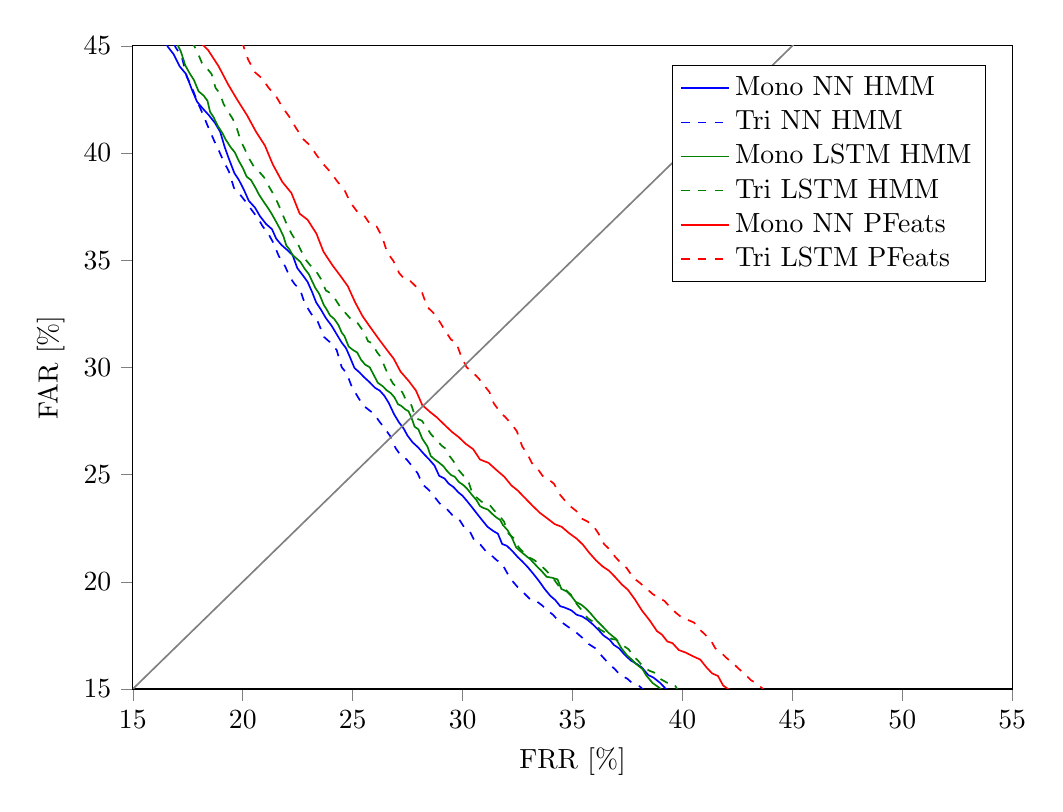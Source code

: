 % This file was created by matplotlib2tikz v0.6.18.
\begin{tikzpicture}

\begin{axis}[
tick align=outside,
tick pos=left,
x grid style={white!69.02!black},
xlabel={FRR [\%]},
xmin=15, xmax=55,
y grid style={white!69.02!black},
ylabel={FAR [\%]},
ymin=15, ymax=45,
legend pos=north east,
width=12.75cm,
height=9.75cm,
legend cell align={left},
]

\addplot [semithick, blue]
table {%
0 100
2.509 85.237
3.668 81.215
4.67 77.192
5.371 74.899
5.926 72.325
6.583 70.394
7.112 68.946
7.614 67.498
8.042 66.573
8.503 64.803
8.871 63.194
9.328 62.027
9.793 61.223
10.217 59.976
10.573 59.252
10.986 57.965
11.301 56.959
11.65 56.195
11.999 55.229
12.336 54.505
12.663 53.902
13.008 53.178
13.319 52.333
13.657 51.649
13.938 51.126
14.268 50.483
14.542 49.879
14.771 49.155
15.018 48.632
15.296 47.949
15.558 47.466
15.757 46.862
16.001 46.138
16.271 45.776
16.579 44.972
16.852 44.61
17.126 44.047
17.419 43.685
17.685 42.961
17.918 42.397
18.18 42.076
18.465 41.754
18.743 41.392
18.972 40.99
19.182 40.265
19.35 39.783
19.62 39.059
19.827 38.737
20.048 38.294
20.273 37.772
20.558 37.45
20.787 37.047
21.064 36.685
21.331 36.444
21.522 36.002
21.751 35.72
22.017 35.479
22.268 35.237
22.479 34.634
22.749 34.272
22.947 33.99
23.157 33.508
23.341 33.025
23.551 32.703
23.78 32.301
24.043 31.939
24.253 31.577
24.489 31.175
24.699 30.893
24.887 30.451
25.082 29.968
25.31 29.767
25.494 29.566
25.753 29.324
26.019 29.043
26.226 28.922
26.436 28.681
26.631 28.359
26.893 27.796
27.107 27.434
27.317 27.152
27.486 26.83
27.722 26.508
27.977 26.267
28.255 25.945
28.48 25.704
28.72 25.422
28.934 24.94
29.177 24.819
29.365 24.578
29.586 24.417
29.804 24.175
29.995 24.014
30.194 23.773
30.415 23.492
30.659 23.17
30.877 22.888
31.132 22.566
31.398 22.365
31.604 22.245
31.799 21.762
32.009 21.681
32.257 21.44
32.501 21.158
32.707 20.957
32.97 20.676
33.262 20.314
33.476 20.032
33.727 19.67
33.986 19.348
34.215 19.147
34.436 18.866
34.676 18.785
34.95 18.665
35.186 18.463
35.438 18.383
35.685 18.222
35.914 18.021
36.158 17.78
36.405 17.498
36.687 17.297
36.878 17.056
37.118 16.895
37.358 16.613
37.647 16.331
37.913 16.171
38.146 16.01
38.446 15.648
38.686 15.527
38.982 15.286
39.248 15.004
39.582 14.722
39.871 14.602
40.141 14.36
40.407 14.039
40.741 13.797
41.045 13.596
41.338 13.395
41.63 13.234
41.938 12.872
42.211 12.631
42.504 12.47
42.752 12.188
43.093 11.907
43.468 11.786
43.794 11.585
44.158 11.424
44.514 11.223
44.852 11.062
45.178 10.861
45.508 10.499
45.944 10.097
46.33 9.654
46.694 9.332
47.099 9.171
47.455 8.85
47.856 8.648
48.288 8.488
48.667 8.246
49.102 8.005
49.503 7.924
49.833 7.683
50.268 7.482
50.685 7.2
51.161 6.879
51.603 6.637
52.095 6.516
52.627 6.315
53.168 6.154
53.693 5.953
54.229 5.632
54.698 5.189
55.272 4.988
55.891 4.827
56.498 4.586
57.185 4.344
57.927 4.103
58.621 3.862
59.315 3.701
60.062 3.5
60.778 3.419
61.528 3.298
62.41 3.057
63.325 2.816
64.326 2.695
65.279 2.534
66.303 2.293
67.451 2.172
68.625 2.051
69.971 1.689
71.438 1.488
73.103 1.327
74.855 0.885
76.816 0.684
79.221 0.483
81.985 0.402
85.319 0.241
90.012 0.121
100 0
};
\addlegendentry{Mono NN HMM}

\addplot [semithick, dashed, blue]
table {%
0 100
1.808 86.726
2.618 82.663
3.312 79.847
3.961 78.037
4.565 75.784
5.067 73.894
5.592 72.285
6.058 70.475
6.553 69.187
6.988 67.94
7.363 66.975
7.727 65.969
8.083 65.084
8.432 64.24
8.803 63.154
9.159 62.47
9.497 61.786
9.793 60.78
10.116 60.056
10.498 59.131
10.829 58.286
11.162 57.562
11.492 56.637
11.785 56.356
12.063 55.792
12.378 55.149
12.663 54.545
12.876 53.902
13.162 53.58
13.394 52.494
13.668 51.85
13.889 51.247
14.182 50.644
14.433 49.879
14.741 49.316
15.011 48.753
15.296 48.069
15.592 47.426
15.847 46.983
16.102 46.581
16.387 46.018
16.654 45.656
16.942 44.932
17.227 44.489
17.449 43.564
17.663 43.121
17.918 42.438
18.158 41.874
18.435 41.191
18.709 40.547
18.968 39.984
19.122 39.622
19.369 39.139
19.598 38.375
19.853 38.093
20.161 37.691
20.416 37.329
20.708 36.927
20.914 36.565
21.136 36.283
21.376 35.841
21.638 35.197
21.927 34.714
22.152 34.191
22.37 33.87
22.61 33.628
22.82 32.985
23.112 32.502
23.409 32.14
23.701 31.416
23.964 31.175
24.271 30.813
24.5 30.008
24.725 29.726
24.965 29.083
25.224 28.64
25.468 28.238
25.708 28.037
25.967 27.836
26.214 27.474
26.462 27.152
26.709 26.79
26.957 26.227
27.152 25.945
27.456 25.704
27.681 25.422
27.955 25.06
28.183 24.537
28.45 24.296
28.742 23.934
28.96 23.652
29.267 23.411
29.553 23.089
29.808 22.969
30.081 22.526
30.34 22.325
30.554 21.883
30.817 21.722
31.045 21.44
31.304 21.239
31.559 20.998
31.777 20.877
32.013 20.434
32.234 20.072
32.538 19.71
32.793 19.469
33.071 19.187
33.345 19.107
33.607 18.906
33.851 18.665
34.113 18.463
34.32 18.222
34.579 18.061
34.852 17.86
35.141 17.659
35.46 17.377
35.734 17.096
36.045 16.895
36.338 16.533
36.66 16.171
36.923 15.929
37.167 15.648
37.482 15.487
37.748 15.245
38.048 15.125
38.442 14.763
38.828 14.682
39.125 14.159
39.421 13.918
39.721 13.797
40.032 13.596
40.317 13.315
40.655 13.194
40.944 12.993
41.248 12.711
41.596 12.51
41.93 12.389
42.26 12.349
42.583 11.907
42.954 11.786
43.307 11.545
43.708 11.223
44.117 10.941
44.473 10.74
44.807 10.539
45.137 10.298
45.516 10.137
45.917 9.735
46.292 9.614
46.652 9.413
47.012 9.252
47.406 9.171
47.811 9.01
48.134 8.89
48.562 8.648
49.0 8.367
49.462 8.246
49.927 8.126
50.414 8.085
50.906 7.804
51.39 7.522
51.87 7.361
52.335 7.2
52.826 7.039
53.359 6.919
53.816 6.758
54.297 6.436
54.867 6.074
55.354 5.833
55.913 5.591
56.498 5.43
57.091 5.189
57.706 4.787
58.351 4.666
58.933 4.465
59.611 4.264
60.347 3.982
60.999 3.66
61.772 3.379
62.533 2.977
63.347 2.936
64.187 2.695
64.926 2.615
65.834 2.454
66.85 2.212
67.698 2.051
68.801 1.73
69.926 1.649
71.025 1.408
72.353 1.368
73.677 1.207
75.117 0.965
76.719 0.764
78.493 0.644
80.635 0.603
82.998 0.523
85.953 0.282
89.869 0.121
99.992 0
};
\addlegendentry{Tri NN HMM}

\addplot [semithick, green!50!black]
table {%
0 100
2.588 86.605
3.695 81.979
4.632 78.439
5.45 75.382
6.05 73.612
6.684 71.561
7.16 69.549
7.693 68.383
8.139 66.975
8.548 65.286
8.979 63.918
9.347 63.033
9.767 62.148
10.108 61.464
10.427 60.378
10.765 59.372
11.087 58.447
11.485 57.603
11.796 56.597
12.111 55.833
12.408 55.149
12.674 54.505
12.914 53.862
13.207 53.178
13.48 52.414
13.758 51.649
14.002 51.046
14.249 50.523
14.519 50.04
14.771 49.718
14.996 49.236
15.243 48.914
15.483 48.351
15.667 47.908
15.888 47.385
16.128 47.023
16.335 46.34
16.537 45.977
16.717 45.615
16.969 45.173
17.186 44.73
17.385 44.087
17.58 43.725
17.779 43.403
17.989 42.88
18.218 42.679
18.394 42.438
18.514 41.915
18.671 41.673
18.859 41.271
19.062 40.949
19.223 40.628
19.452 40.265
19.643 40.024
19.804 39.662
20.003 39.3
20.176 38.898
20.374 38.737
20.558 38.415
20.742 38.053
20.922 37.772
21.136 37.45
21.29 37.208
21.488 36.846
21.68 36.484
21.848 36.122
21.983 35.68
22.115 35.519
22.272 35.237
22.449 35.076
22.625 34.916
22.82 34.594
23.004 34.352
23.169 33.99
23.3 33.709
23.48 33.427
23.69 32.904
23.795 32.743
23.971 32.422
24.159 32.261
24.35 31.979
24.504 31.617
24.628 31.456
24.815 30.973
25.01 30.813
25.209 30.692
25.37 30.37
25.565 30.129
25.775 30.008
25.937 29.686
26.143 29.284
26.364 29.123
26.556 28.922
26.732 28.801
26.901 28.6
27.062 28.278
27.22 28.198
27.396 28.037
27.538 27.957
27.681 27.635
27.816 27.233
27.988 27.112
28.168 26.669
28.401 26.307
28.551 25.865
28.735 25.704
28.945 25.543
29.132 25.382
29.282 25.181
29.47 24.98
29.643 24.899
29.826 24.658
30.051 24.497
30.209 24.336
30.423 24.055
30.629 23.813
30.79 23.532
30.925 23.451
31.147 23.371
31.345 23.17
31.522 23.009
31.705 22.888
31.833 22.647
32.047 22.405
32.249 22.043
32.437 21.601
32.658 21.4
32.849 21.239
33.09 21.038
33.382 20.716
33.581 20.515
33.821 20.233
34.053 20.193
34.316 20.113
34.489 19.67
34.732 19.549
34.935 19.348
35.141 19.067
35.378 18.946
35.618 18.745
35.805 18.544
36.105 18.182
36.383 17.9
36.638 17.619
36.975 17.337
37.227 16.895
37.474 16.573
37.692 16.372
37.883 16.171
38.183 15.929
38.341 15.648
38.633 15.286
38.963 15.044
39.233 14.763
39.515 14.441
39.803 14.24
40.085 13.878
40.389 13.516
40.689 13.274
40.932 12.872
41.233 12.671
41.589 12.43
41.896 12.108
42.245 11.866
42.538 11.665
42.89 11.344
43.187 11.183
43.513 10.981
43.873 10.499
44.237 10.217
44.657 10.016
45.115 9.855
45.58 9.654
45.955 9.292
46.341 8.97
46.859 8.85
47.328 8.689
47.774 8.327
48.303 8.085
48.828 7.683
49.409 7.281
49.927 6.959
50.504 6.677
51.146 6.235
51.889 6.034
52.594 5.632
53.396 5.31
54.147 4.747
55.099 4.344
56.161 4.103
57.35 3.66
58.569 3.298
60.062 2.735
61.813 2.333
63.797 1.931
66.535 1.609
69.885 1.086
75.301 0.563
100 0
};
\addlegendentry{Mono LSTM HMM}

\addplot [semithick, dashed, green!50!black]
table {%
0 100
1.902 89.26
2.821 84.835
3.661 81.939
4.28 79.083
4.85 77.152
5.45 75.664
5.971 73.894
6.429 72.566
6.853 71.44
7.303 69.952
7.678 68.825
8.094 67.659
8.537 66.251
8.964 65.205
9.268 64.481
9.576 63.757
9.913 62.711
10.243 61.866
10.521 61.142
10.904 60.418
11.219 59.533
11.496 59.051
11.868 58.447
12.16 58.045
12.423 57.321
12.704 56.677
12.97 56.154
13.21 55.672
13.458 55.189
13.743 54.867
14.009 54.103
14.212 53.419
14.433 52.735
14.658 52.172
14.853 51.408
15.067 51.046
15.258 50.563
15.525 50.161
15.765 49.397
16.001 48.914
16.203 48.673
16.447 48.23
16.687 47.747
16.909 47.385
17.066 46.782
17.306 46.259
17.494 45.776
17.723 45.133
17.959 44.65
18.139 44.208
18.36 43.966
18.581 43.685
18.761 43.041
18.942 42.8
19.133 42.277
19.392 41.834
19.542 41.593
19.718 41.191
19.902 40.587
20.089 40.185
20.311 39.702
20.494 39.381
20.731 39.139
20.974 38.858
21.226 38.375
21.455 37.973
21.65 37.53
21.848 37.047
22.047 36.565
22.235 36.203
22.486 35.8
22.692 35.358
22.884 34.996
23.075 34.755
23.296 34.553
23.563 34.111
23.78 33.588
23.983 33.467
24.23 33.146
24.455 32.784
24.669 32.542
24.872 32.301
25.145 32.18
25.337 31.899
25.509 31.657
25.7 31.215
25.888 31.134
26.091 30.732
26.271 30.491
26.447 30.048
26.634 29.606
26.833 29.244
27.039 29.043
27.257 28.842
27.422 28.479
27.67 28.238
27.865 27.635
28.146 27.514
28.36 27.192
28.57 26.87
28.799 26.629
29.046 26.348
29.207 26.227
29.406 25.865
29.586 25.623
29.811 25.221
30.048 24.94
30.246 24.739
30.441 24.135
30.637 23.934
30.865 23.733
31.068 23.652
31.21 23.612
31.432 23.331
31.672 23.089
31.882 22.808
32.088 22.245
32.317 22.043
32.557 21.601
32.778 21.36
32.977 21.158
33.221 21.038
33.483 20.837
33.772 20.555
34.068 20.233
34.38 19.791
34.646 19.67
34.931 19.389
35.171 18.986
35.426 18.665
35.689 18.302
35.985 18.101
36.24 17.78
36.507 17.619
36.769 17.337
36.994 17.297
37.257 17.056
37.549 16.854
37.759 16.533
37.973 16.331
38.232 16.01
38.502 15.849
38.813 15.728
39.031 15.447
39.312 15.286
39.616 15.245
39.871 14.803
40.149 14.32
40.501 14.119
40.786 13.837
41.135 13.556
41.428 13.154
41.758 12.953
42.058 12.671
42.399 12.43
42.703 12.068
43.067 11.826
43.397 11.585
43.746 11.344
44.106 11.062
44.499 10.78
44.901 10.418
45.28 10.056
45.696 9.815
46.127 9.252
46.57 9.01
47.02 8.809
47.481 8.488
47.928 8.367
48.483 7.924
49.012 7.683
49.537 7.361
49.953 7.039
50.486 6.959
51.037 6.838
51.585 6.476
52.174 6.195
52.774 6.074
53.385 5.833
53.985 5.712
54.63 5.591
55.268 5.39
56.078 4.907
56.9 4.666
57.751 4.385
58.625 4.063
59.559 3.862
60.594 3.62
61.667 3.218
62.747 2.936
64.007 2.615
65.26 2.333
66.768 1.931
68.655 1.569
70.853 1.046
73.561 0.764
77.214 0.442
82.709 0.161
100 0
}; \addlegendentry{Tri LSTM HMM}

\addplot [semithick, red]
table {%
0 100
2.641 86.846
3.863 83.065
4.959 79.123
5.934 76.508
6.721 74.739
7.502 72.124
8.207 70.233
8.919 68.423
9.561 66.492
10.198 64.964
10.84 63.194
11.455 61.424
11.954 59.936
12.565 58.689
13.075 57.281
13.604 56.154
14.08 55.109
14.561 54.143
15.044 52.936
15.543 51.368
16.02 50.04
16.432 49.195
16.83 48.23
17.201 47.184
17.58 46.38
17.974 45.253
18.416 44.811
18.9 44.047
19.332 43.202
19.752 42.478
20.198 41.754
20.603 40.99
21.008 40.346
21.368 39.461
21.796 38.656
22.212 38.134
22.591 37.168
22.947 36.887
23.349 36.243
23.671 35.398
24.084 34.755
24.41 34.312
24.778 33.789
25.115 33.025
25.453 32.381
25.839 31.818
26.207 31.295
26.529 30.853
26.863 30.41
27.175 29.807
27.55 29.364
27.876 28.922
28.168 28.238
28.525 27.916
28.821 27.675
29.185 27.313
29.515 26.991
29.819 26.75
30.149 26.428
30.479 26.187
30.79 25.704
31.184 25.543
31.529 25.221
31.897 24.899
32.216 24.497
32.508 24.256
32.887 23.854
33.195 23.532
33.521 23.21
33.836 22.969
34.192 22.687
34.504 22.566
34.822 22.285
35.197 22.003
35.479 21.722
35.753 21.36
36.068 20.998
36.368 20.716
36.66 20.515
36.927 20.233
37.245 19.871
37.515 19.63
37.831 19.187
38.153 18.665
38.521 18.182
38.84 17.699
39.065 17.538
39.312 17.216
39.548 17.136
39.837 16.814
40.16 16.693
40.464 16.533
40.809 16.372
41.09 16.01
41.349 15.728
41.615 15.607
41.848 15.165
42.178 14.924
42.463 14.642
42.789 14.32
43.033 14.079
43.34 13.998
43.573 13.797
43.869 13.596
44.128 13.274
44.484 13.033
44.935 12.912
45.253 12.671
45.512 12.349
45.808 12.228
46.09 11.987
46.367 11.866
46.765 11.625
47.129 11.504
47.504 11.303
47.74 11.142
48.063 11.062
48.408 10.981
48.768 10.78
49.083 10.539
49.402 10.338
49.743 10.137
50.051 10.016
50.384 9.775
50.748 9.493
51.041 9.332
51.352 9.171
51.708 8.93
52.046 8.729
52.414 8.608
52.8 8.286
53.093 8.005
53.381 7.763
53.666 7.522
53.985 7.361
54.379 7.12
54.69 7.08
55.035 6.919
55.351 6.758
55.718 6.557
56.029 6.356
56.386 6.315
56.712 6.114
57.095 5.833
57.331 5.712
57.702 5.591
58.055 5.551
58.419 5.43
58.767 5.27
59.071 4.948
59.435 4.706
59.803 4.626
60.159 4.545
60.515 4.465
60.932 4.143
61.371 3.862
61.749 3.66
62.196 3.54
62.586 3.379
62.972 3.339
63.396 3.218
63.865 3.218
64.345 3.097
64.713 2.977
65.129 2.896
65.628 2.816
66.089 2.655
66.528 2.574
66.967 2.454
67.376 2.414
67.897 2.253
68.422 2.092
68.921 1.891
69.45 1.73
70.001 1.488
70.534 1.287
71.066 1.287
71.73 1.126
72.319 1.046
73.021 0.965
73.744 0.885
74.442 0.724
75.203 0.603
76.047 0.442
76.816 0.362
77.694 0.362
78.65 0.282
79.528 0.282
80.477 0.241
81.599 0.241
82.709 0.201
83.879 0.161
85.199 0.121
86.572 0.121
88.129 0.08
89.85 0.08
91.97 0.08
94.644 0
100 0
};
\addlegendentry{Mono NN PFeats}

\addplot [semithick, dashed, red]
table {%
0 100
2.521 88.737
4.025 83.266
5.161 80.129
6.245 76.71
7.018 74.296
7.824 72.405
8.529 70.796
9.264 69.268
9.82 67.659
10.42 66.05
10.904 64.642
11.436 62.953
11.92 61.987
12.4 60.78
12.914 59.332
13.368 58.286
13.882 57.562
14.369 56.557
14.729 55.752
15.221 54.867
15.551 53.701
15.896 52.615
16.256 51.891
16.612 51.287
16.965 50.563
17.276 50.201
17.595 49.799
17.944 49.075
18.259 48.069
18.619 47.224
19.032 46.581
19.392 46.138
19.677 45.615
19.98 45.133
20.239 44.368
20.554 43.765
20.873 43.484
21.177 43.041
21.541 42.599
21.815 42.116
22.13 41.673
22.43 41.15
22.767 40.628
23.067 40.346
23.356 39.903
23.683 39.461
23.998 39.099
24.313 38.656
24.635 38.254
24.894 37.691
25.187 37.289
25.494 37.128
25.787 36.685
26.094 36.565
26.342 36.082
26.571 35.358
26.856 34.956
27.118 34.393
27.328 34.151
27.617 34.031
27.861 33.789
28.15 33.508
28.39 32.824
28.671 32.542
28.975 32.1
29.237 31.657
29.474 31.295
29.699 31.175
29.931 30.531
30.179 30.008
30.468 29.767
30.73 29.485
30.978 29.163
31.225 28.842
31.42 28.319
31.735 27.876
31.949 27.675
32.223 27.353
32.463 27.031
32.714 26.307
32.955 25.945
33.146 25.543
33.363 25.342
33.637 24.94
33.896 24.779
34.155 24.578
34.402 24.095
34.665 23.773
34.89 23.532
35.182 23.29
35.374 22.969
35.685 22.808
35.951 22.607
36.184 22.245
36.431 21.762
36.717 21.48
36.942 21.158
37.2 20.877
37.467 20.636
37.756 20.193
38.056 19.952
38.341 19.71
38.641 19.429
38.9 19.268
39.181 19.107
39.432 18.825
39.713 18.544
39.957 18.343
40.239 18.222
40.524 18.101
40.775 17.78
40.989 17.578
41.274 17.297
41.495 16.895
41.765 16.693
41.998 16.452
42.286 16.211
42.575 15.929
42.849 15.688
43.119 15.406
43.404 15.245
43.697 14.964
43.997 14.602
44.282 14.24
44.511 13.998
44.8 13.556
45.1 13.435
45.407 13.194
45.692 12.993
45.91 12.872
46.172 12.591
46.442 12.148
46.787 11.786
47.046 11.504
47.354 11.223
47.658 11.102
47.954 10.941
48.201 10.78
48.494 10.619
48.805 10.378
49.139 10.257
49.421 9.815
49.694 9.453
50.069 9.292
50.369 8.89
50.688 8.608
51.003 8.367
51.356 8.206
51.663 7.965
51.889 7.763
52.125 7.603
52.485 7.361
52.759 7.16
53.051 7.12
53.468 6.959
53.805 6.718
54.139 6.637
54.458 6.476
54.803 6.315
55.148 6.235
55.497 6.074
55.861 5.873
56.217 5.792
56.551 5.591
56.956 5.43
57.305 5.189
57.627 5.068
58.014 4.787
58.321 4.747
58.722 4.666
59.068 4.586
59.51 4.505
59.945 4.425
60.395 4.264
60.89 3.942
61.333 3.862
61.783 3.701
62.349 3.62
62.822 3.5
63.385 3.419
63.869 3.138
64.506 2.977
65.226 2.816
65.871 2.414
66.464 2.172
67.151 2.051
67.848 1.81
68.636 1.649
69.397 1.448
70.354 1.408
71.295 1.167
72.499 1.046
73.853 0.885
75.455 0.805
77.259 0.684
79.637 0.603
82.739 0.442
87.705 0.08
100 0
};
\addlegendentry{Tri LSTM PFeats}



\addplot [semithick, gray, forget plot]
table [row sep=\\]{%
0	0 \\
0.503	0.503 \\
1.005	1.005 \\
1.508	1.508 \\
2.01	2.01 \\
2.513	2.513 \\
3.015	3.015 \\
3.518	3.518 \\
4.02	4.02 \\
4.523	4.523 \\
5.025	5.025 \\
5.528	5.528 \\
6.03	6.03 \\
6.533	6.533 \\
7.035	7.035 \\
7.538	7.538 \\
8.04	8.04 \\
8.543	8.543 \\
9.045	9.045 \\
9.548	9.548 \\
10.05	10.05 \\
10.553	10.553 \\
11.055	11.055 \\
11.558	11.558 \\
12.06	12.06 \\
12.563	12.563 \\
13.065	13.065 \\
13.568	13.568 \\
14.07	14.07 \\
14.573	14.573 \\
15.075	15.075 \\
15.578	15.578 \\
16.08	16.08 \\
16.583	16.583 \\
17.085	17.085 \\
17.588	17.588 \\
18.09	18.09 \\
18.593	18.593 \\
19.095	19.095 \\
19.598	19.598 \\
20.101	20.101 \\
20.603	20.603 \\
21.106	21.106 \\
21.608	21.608 \\
22.111	22.111 \\
22.613	22.613 \\
23.116	23.116 \\
23.618	23.618 \\
24.121	24.121 \\
24.623	24.623 \\
25.126	25.126 \\
25.628	25.628 \\
26.131	26.131 \\
26.633	26.633 \\
27.136	27.136 \\
27.638	27.638 \\
28.141	28.141 \\
28.643	28.643 \\
29.146	29.146 \\
29.648	29.648 \\
30.151	30.151 \\
30.653	30.653 \\
31.156	31.156 \\
31.658	31.658 \\
32.161	32.161 \\
32.663	32.663 \\
33.166	33.166 \\
33.668	33.668 \\
34.171	34.171 \\
34.673	34.673 \\
35.176	35.176 \\
35.678	35.678 \\
36.181	36.181 \\
36.683	36.683 \\
37.186	37.186 \\
37.688	37.688 \\
38.191	38.191 \\
38.693	38.693 \\
39.196	39.196 \\
39.698	39.698 \\
40.201	40.201 \\
40.704	40.704 \\
41.206	41.206 \\
41.709	41.709 \\
42.211	42.211 \\
42.714	42.714 \\
43.216	43.216 \\
43.719	43.719 \\
44.221	44.221 \\
44.724	44.724 \\
45.226	45.226 \\
45.729	45.729 \\
46.231	46.231 \\
46.734	46.734 \\
47.236	47.236 \\
47.739	47.739 \\
48.241	48.241 \\
48.744	48.744 \\
49.246	49.246 \\
49.749	49.749 \\
50.251	50.251 \\
50.754	50.754 \\
51.256	51.256 \\
51.759	51.759 \\
52.261	52.261 \\
52.764	52.764 \\
53.266	53.266 \\
53.769	53.769 \\
54.271	54.271 \\
54.774	54.774 \\
55.276	55.276 \\
55.779	55.779 \\
56.281	56.281 \\
56.784	56.784 \\
57.286	57.286 \\
57.789	57.789 \\
58.291	58.291 \\
58.794	58.794 \\
59.296	59.296 \\
59.799	59.799 \\
60.302	60.302 \\
60.804	60.804 \\
61.307	61.307 \\
61.809	61.809 \\
62.312	62.312 \\
62.814	62.814 \\
63.317	63.317 \\
63.819	63.819 \\
64.322	64.322 \\
64.824	64.824 \\
65.327	65.327 \\
65.829	65.829 \\
66.332	66.332 \\
66.834	66.834 \\
67.337	67.337 \\
67.839	67.839 \\
68.342	68.342 \\
68.844	68.844 \\
69.347	69.347 \\
69.849	69.849 \\
70.352	70.352 \\
70.854	70.854 \\
71.357	71.357 \\
71.859	71.859 \\
72.362	72.362 \\
72.864	72.864 \\
73.367	73.367 \\
73.869	73.869 \\
74.372	74.372 \\
74.874	74.874 \\
75.377	75.377 \\
75.879	75.879 \\
76.382	76.382 \\
76.884	76.884 \\
77.387	77.387 \\
77.889	77.889 \\
78.392	78.392 \\
78.894	78.894 \\
79.397	79.397 \\
79.899	79.899 \\
80.402	80.402 \\
80.905	80.905 \\
81.407	81.407 \\
81.91	81.91 \\
82.412	82.412 \\
82.915	82.915 \\
83.417	83.417 \\
83.92	83.92 \\
84.422	84.422 \\
84.925	84.925 \\
85.427	85.427 \\
85.93	85.93 \\
86.432	86.432 \\
86.935	86.935 \\
87.437	87.437 \\
87.94	87.94 \\
88.442	88.442 \\
88.945	88.945 \\
89.447	89.447 \\
89.95	89.95 \\
90.452	90.452 \\
90.955	90.955 \\
91.457	91.457 \\
91.96	91.96 \\
92.462	92.462 \\
92.965	92.965 \\
93.467	93.467 \\
93.97	93.97 \\
94.472	94.472 \\
94.975	94.975 \\
95.477	95.477 \\
95.98	95.98 \\
96.482	96.482 \\
96.985	96.985 \\
97.487	97.487 \\
97.99	97.99 \\
98.492	98.492 \\
98.995	98.995 \\
99.497	99.497 \\
100	100 \\
};

\end{axis}

\end{tikzpicture}